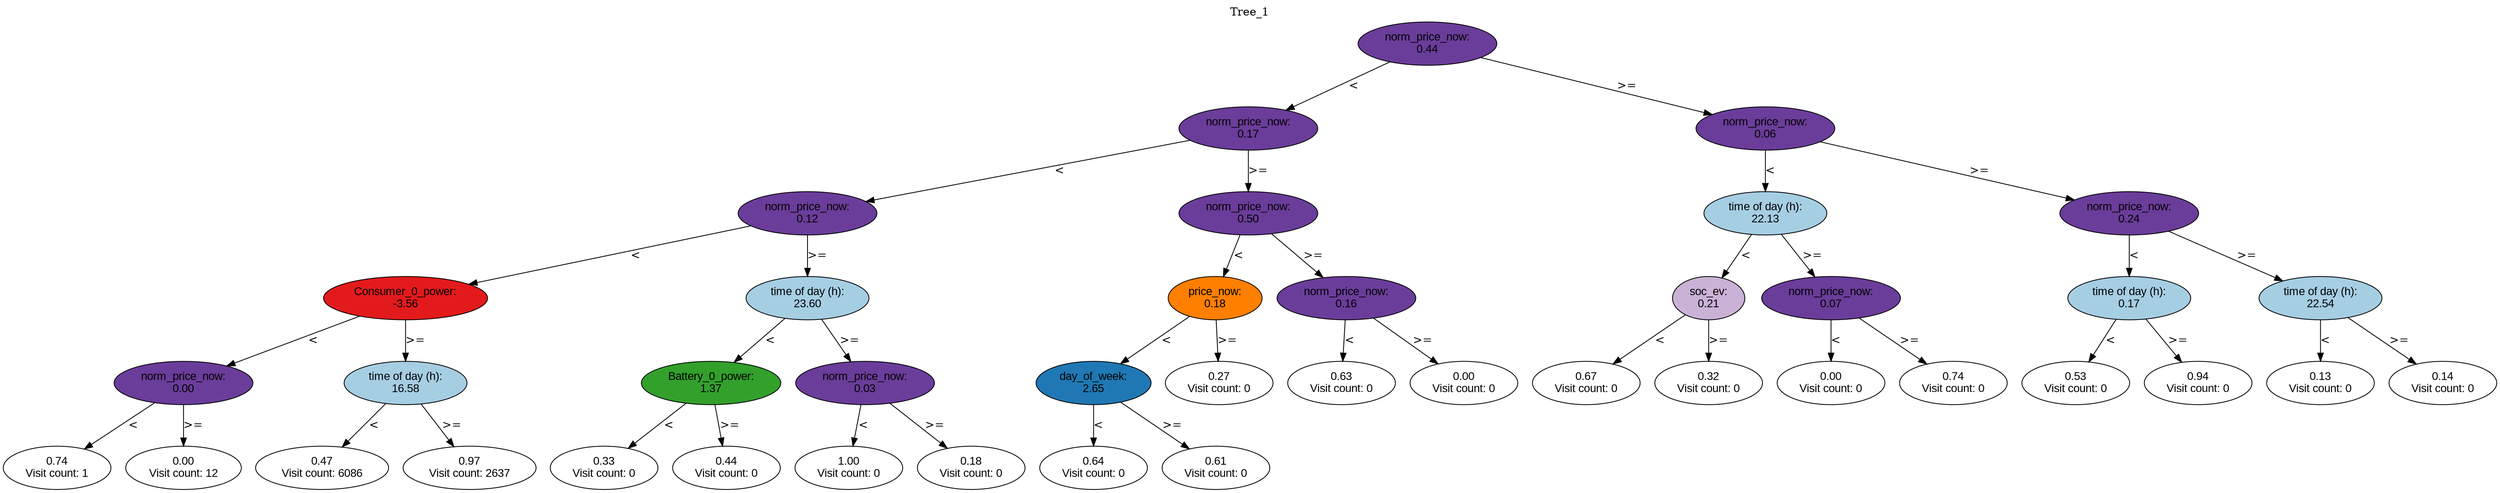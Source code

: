 digraph BST {
    node [fontname="Arial" style=filled colorscheme=paired12];
    0 [ label = "norm_price_now:
0.44" fillcolor=10];
    1 [ label = "norm_price_now:
0.17" fillcolor=10];
    2 [ label = "norm_price_now:
0.12" fillcolor=10];
    3 [ label = "Consumer_0_power:
-3.56" fillcolor=6];
    4 [ label = "norm_price_now:
0.00" fillcolor=10];
    5 [ label = "0.74
Visit count: 1" fillcolor=white];
    6 [ label = "0.00
Visit count: 12" fillcolor=white];
    7 [ label = "time of day (h):
16.58" fillcolor=1];
    8 [ label = "0.47
Visit count: 6086" fillcolor=white];
    9 [ label = "0.97
Visit count: 2637" fillcolor=white];
    10 [ label = "time of day (h):
23.60" fillcolor=1];
    11 [ label = "Battery_0_power:
1.37" fillcolor=4];
    12 [ label = "0.33
Visit count: 0" fillcolor=white];
    13 [ label = "0.44
Visit count: 0" fillcolor=white];
    14 [ label = "norm_price_now:
0.03" fillcolor=10];
    15 [ label = "1.00
Visit count: 0" fillcolor=white];
    16 [ label = "0.18
Visit count: 0" fillcolor=white];
    17 [ label = "norm_price_now:
0.50" fillcolor=10];
    18 [ label = "price_now:
0.18" fillcolor=8];
    19 [ label = "day_of_week:
2.65" fillcolor=2];
    20 [ label = "0.64
Visit count: 0" fillcolor=white];
    21 [ label = "0.61
Visit count: 0" fillcolor=white];
    22 [ label = "0.27
Visit count: 0" fillcolor=white];
    23 [ label = "norm_price_now:
0.16" fillcolor=10];
    24 [ label = "0.63
Visit count: 0" fillcolor=white];
    25 [ label = "0.00
Visit count: 0" fillcolor=white];
    26 [ label = "norm_price_now:
0.06" fillcolor=10];
    27 [ label = "time of day (h):
22.13" fillcolor=1];
    28 [ label = "soc_ev:
0.21" fillcolor=9];
    29 [ label = "0.67
Visit count: 0" fillcolor=white];
    30 [ label = "0.32
Visit count: 0" fillcolor=white];
    31 [ label = "norm_price_now:
0.07" fillcolor=10];
    32 [ label = "0.00
Visit count: 0" fillcolor=white];
    33 [ label = "0.74
Visit count: 0" fillcolor=white];
    34 [ label = "norm_price_now:
0.24" fillcolor=10];
    35 [ label = "time of day (h):
0.17" fillcolor=1];
    36 [ label = "0.53
Visit count: 0" fillcolor=white];
    37 [ label = "0.94
Visit count: 0" fillcolor=white];
    38 [ label = "time of day (h):
22.54" fillcolor=1];
    39 [ label = "0.13
Visit count: 0" fillcolor=white];
    40 [ label = "0.14
Visit count: 0" fillcolor=white];

    0  -> 1[ label = "<"];
    0  -> 26[ label = ">="];
    1  -> 2[ label = "<"];
    1  -> 17[ label = ">="];
    2  -> 3[ label = "<"];
    2  -> 10[ label = ">="];
    3  -> 4[ label = "<"];
    3  -> 7[ label = ">="];
    4  -> 5[ label = "<"];
    4  -> 6[ label = ">="];
    7  -> 8[ label = "<"];
    7  -> 9[ label = ">="];
    10  -> 11[ label = "<"];
    10  -> 14[ label = ">="];
    11  -> 12[ label = "<"];
    11  -> 13[ label = ">="];
    14  -> 15[ label = "<"];
    14  -> 16[ label = ">="];
    17  -> 18[ label = "<"];
    17  -> 23[ label = ">="];
    18  -> 19[ label = "<"];
    18  -> 22[ label = ">="];
    19  -> 20[ label = "<"];
    19  -> 21[ label = ">="];
    23  -> 24[ label = "<"];
    23  -> 25[ label = ">="];
    26  -> 27[ label = "<"];
    26  -> 34[ label = ">="];
    27  -> 28[ label = "<"];
    27  -> 31[ label = ">="];
    28  -> 29[ label = "<"];
    28  -> 30[ label = ">="];
    31  -> 32[ label = "<"];
    31  -> 33[ label = ">="];
    34  -> 35[ label = "<"];
    34  -> 38[ label = ">="];
    35  -> 36[ label = "<"];
    35  -> 37[ label = ">="];
    38  -> 39[ label = "<"];
    38  -> 40[ label = ">="];

    labelloc="t";
    label="Tree_1";
}